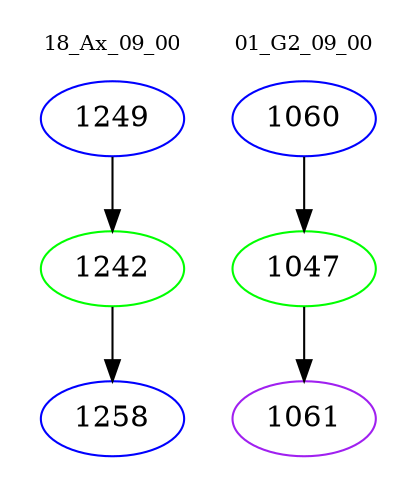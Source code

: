 digraph{
subgraph cluster_0 {
color = white
label = "18_Ax_09_00";
fontsize=10;
T0_1249 [label="1249", color="blue"]
T0_1249 -> T0_1242 [color="black"]
T0_1242 [label="1242", color="green"]
T0_1242 -> T0_1258 [color="black"]
T0_1258 [label="1258", color="blue"]
}
subgraph cluster_1 {
color = white
label = "01_G2_09_00";
fontsize=10;
T1_1060 [label="1060", color="blue"]
T1_1060 -> T1_1047 [color="black"]
T1_1047 [label="1047", color="green"]
T1_1047 -> T1_1061 [color="black"]
T1_1061 [label="1061", color="purple"]
}
}
